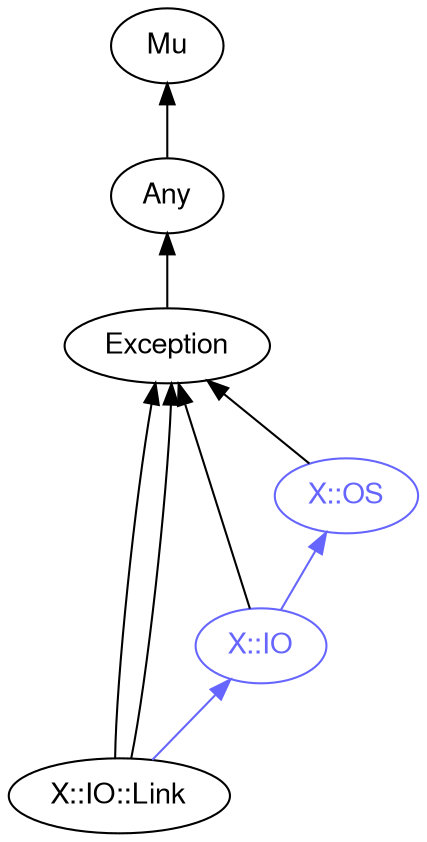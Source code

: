 digraph "perl6-type-graph" {
    rankdir=BT;
    splines=polyline;
    overlap=false; 
    // Types
    "X::IO::Link" [color="#000000", fontcolor="#000000", href="/type/X::IO::Link", fontname="FreeSans"];
    "Mu" [color="#000000", fontcolor="#000000", href="/type/Mu", fontname="FreeSans"];
    "Any" [color="#000000", fontcolor="#000000", href="/type/Any", fontname="FreeSans"];
    "Exception" [color="#000000", fontcolor="#000000", href="/type/Exception", fontname="FreeSans"];
    "X::OS" [color="#6666FF", fontcolor="#6666FF", href="/type/X::OS", fontname="FreeSans"];
    "X::IO" [color="#6666FF", fontcolor="#6666FF", href="/type/X::IO", fontname="FreeSans"];

    // Superclasses
    "X::IO::Link" -> "Exception" [color="#000000"];
    "X::IO::Link" -> "Exception" [color="#000000"];
    "Any" -> "Mu" [color="#000000"];
    "Exception" -> "Any" [color="#000000"];
    "X::OS" -> "Exception" [color="#000000"];
    "X::IO" -> "Exception" [color="#000000"];

    // Roles
    "X::IO::Link" -> "X::IO" [color="#6666FF"];
    "X::IO" -> "X::OS" [color="#6666FF"];
}
